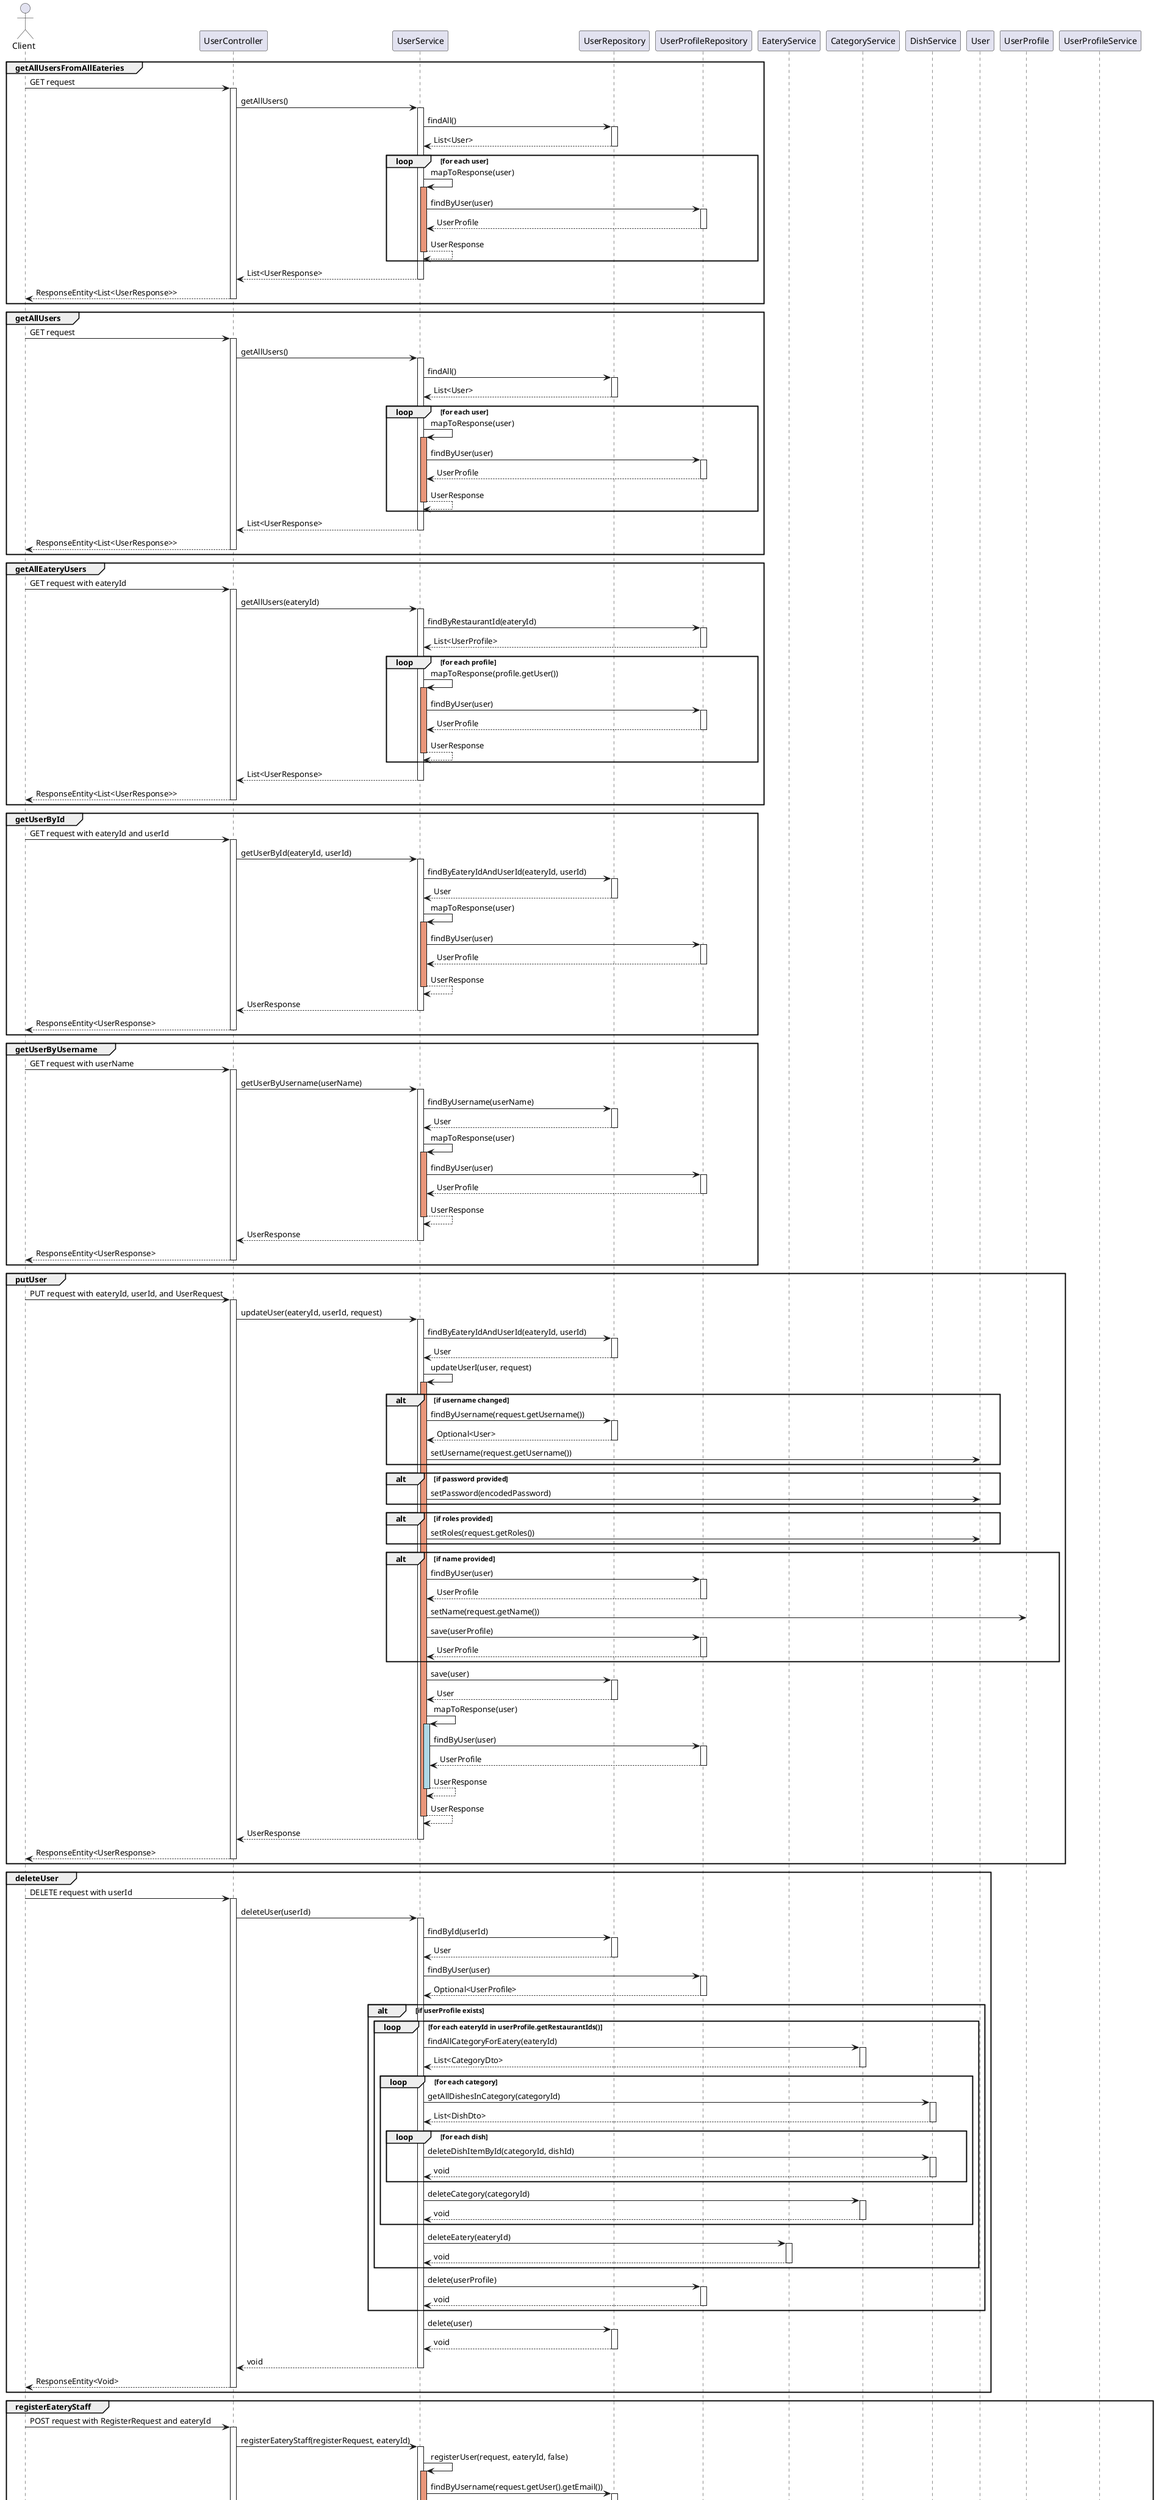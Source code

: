 @startuml UserController Sequence Diagram

actor Client
participant UserController
participant UserService
participant UserRepository
participant UserProfileRepository
participant EateryService
participant CategoryService
participant DishService

' Method 1: getAllUsersFromAllEateries
group getAllUsersFromAllEateries
    Client -> UserController: GET request
    activate UserController
    UserController -> UserService: getAllUsers()
    activate UserService
    UserService -> UserRepository: findAll()
    activate UserRepository
    UserRepository --> UserService: List<User>
    deactivate UserRepository
    
    loop for each user
        UserService -> UserService: mapToResponse(user)
        activate UserService #DarkSalmon
        UserService -> UserProfileRepository: findByUser(user)
        activate UserProfileRepository
        UserProfileRepository --> UserService: UserProfile
        deactivate UserProfileRepository
        UserService --> UserService: UserResponse
        deactivate UserService #DarkSalmon
    end
    
    UserService --> UserController: List<UserResponse>
    deactivate UserService
    UserController --> Client: ResponseEntity<List<UserResponse>>
    deactivate UserController
end

' Method 2: getAllUsers
group getAllUsers
    Client -> UserController: GET request
    activate UserController
    UserController -> UserService: getAllUsers()
    activate UserService
    UserService -> UserRepository: findAll()
    activate UserRepository
    UserRepository --> UserService: List<User>
    deactivate UserRepository
    
    loop for each user
        UserService -> UserService: mapToResponse(user)
        activate UserService #DarkSalmon
        UserService -> UserProfileRepository: findByUser(user)
        activate UserProfileRepository
        UserProfileRepository --> UserService: UserProfile
        deactivate UserProfileRepository
        UserService --> UserService: UserResponse
        deactivate UserService #DarkSalmon
    end
    
    UserService --> UserController: List<UserResponse>
    deactivate UserService
    UserController --> Client: ResponseEntity<List<UserResponse>>
    deactivate UserController
end

' Method 3: getAllEateryUsers
group getAllEateryUsers
    Client -> UserController: GET request with eateryId
    activate UserController
    UserController -> UserService: getAllUsers(eateryId)
    activate UserService
    UserService -> UserProfileRepository: findByRestaurantId(eateryId)
    activate UserProfileRepository
    UserProfileRepository --> UserService: List<UserProfile>
    deactivate UserProfileRepository
    
    loop for each profile
        UserService -> UserService: mapToResponse(profile.getUser())
        activate UserService #DarkSalmon
        UserService -> UserProfileRepository: findByUser(user)
        activate UserProfileRepository
        UserProfileRepository --> UserService: UserProfile
        deactivate UserProfileRepository
        UserService --> UserService: UserResponse
        deactivate UserService #DarkSalmon
    end
    
    UserService --> UserController: List<UserResponse>
    deactivate UserService
    UserController --> Client: ResponseEntity<List<UserResponse>>
    deactivate UserController
end

' Method 4: getUserById
group getUserById
    Client -> UserController: GET request with eateryId and userId
    activate UserController
    UserController -> UserService: getUserById(eateryId, userId)
    activate UserService
    UserService -> UserRepository: findByEateryIdAndUserId(eateryId, userId)
    activate UserRepository
    UserRepository --> UserService: User
    deactivate UserRepository
    
    UserService -> UserService: mapToResponse(user)
    activate UserService #DarkSalmon
    UserService -> UserProfileRepository: findByUser(user)
    activate UserProfileRepository
    UserProfileRepository --> UserService: UserProfile
    deactivate UserProfileRepository
    UserService --> UserService: UserResponse
    deactivate UserService #DarkSalmon
    
    UserService --> UserController: UserResponse
    deactivate UserService
    UserController --> Client: ResponseEntity<UserResponse>
    deactivate UserController
end

' Method 5: getUserByUsername
group getUserByUsername
    Client -> UserController: GET request with userName
    activate UserController
    UserController -> UserService: getUserByUsername(userName)
    activate UserService
    UserService -> UserRepository: findByUsername(userName)
    activate UserRepository
    UserRepository --> UserService: User
    deactivate UserRepository
    
    UserService -> UserService: mapToResponse(user)
    activate UserService #DarkSalmon
    UserService -> UserProfileRepository: findByUser(user)
    activate UserProfileRepository
    UserProfileRepository --> UserService: UserProfile
    deactivate UserProfileRepository
    UserService --> UserService: UserResponse
    deactivate UserService #DarkSalmon
    
    UserService --> UserController: UserResponse
    deactivate UserService
    UserController --> Client: ResponseEntity<UserResponse>
    deactivate UserController
end

' Method 6: putUser
group putUser
    Client -> UserController: PUT request with eateryId, userId, and UserRequest
    activate UserController
    UserController -> UserService: updateUser(eateryId, userId, request)
    activate UserService
    UserService -> UserRepository: findByEateryIdAndUserId(eateryId, userId)
    activate UserRepository
    UserRepository --> UserService: User
    deactivate UserRepository
    
    UserService -> UserService: updateUserI(user, request)
    activate UserService #DarkSalmon
    
    alt if username changed
        UserService -> UserRepository: findByUsername(request.getUsername())
        activate UserRepository
        UserRepository --> UserService: Optional<User>
        deactivate UserRepository
        UserService -> User: setUsername(request.getUsername())
    end
    
    alt if password provided
        UserService -> User: setPassword(encodedPassword)
    end
    
    alt if roles provided
        UserService -> User: setRoles(request.getRoles())
    end
    
    alt if name provided
        UserService -> UserProfileRepository: findByUser(user)
        activate UserProfileRepository
        UserProfileRepository --> UserService: UserProfile
        deactivate UserProfileRepository
        UserService -> UserProfile: setName(request.getName())
        UserService -> UserProfileRepository: save(userProfile)
        activate UserProfileRepository
        UserProfileRepository --> UserService: UserProfile
        deactivate UserProfileRepository
    end
    
    UserService -> UserRepository: save(user)
    activate UserRepository
    UserRepository --> UserService: User
    deactivate UserRepository
    
    UserService -> UserService: mapToResponse(user)
    activate UserService #LightBlue
    UserService -> UserProfileRepository: findByUser(user)
    activate UserProfileRepository
    UserProfileRepository --> UserService: UserProfile
    deactivate UserProfileRepository
    UserService --> UserService: UserResponse
    deactivate UserService #LightBlue
    
    UserService --> UserService: UserResponse
    deactivate UserService #DarkSalmon
    
    UserService --> UserController: UserResponse
    deactivate UserService
    UserController --> Client: ResponseEntity<UserResponse>
    deactivate UserController
end

' Method 7: deleteUser
group deleteUser
    Client -> UserController: DELETE request with userId
    activate UserController
    UserController -> UserService: deleteUser(userId)
    activate UserService
    UserService -> UserRepository: findById(userId)
    activate UserRepository
    UserRepository --> UserService: User
    deactivate UserRepository
    
    UserService -> UserProfileRepository: findByUser(user)
    activate UserProfileRepository
    UserProfileRepository --> UserService: Optional<UserProfile>
    deactivate UserProfileRepository
    
    alt if userProfile exists
        loop for each eateryId in userProfile.getRestaurantIds()
            UserService -> CategoryService: findAllCategoryForEatery(eateryId)
            activate CategoryService
            CategoryService --> UserService: List<CategoryDto>
            deactivate CategoryService
            
            loop for each category
                UserService -> DishService: getAllDishesInCategory(categoryId)
                activate DishService
                DishService --> UserService: List<DishDto>
                deactivate DishService
                
                loop for each dish
                    UserService -> DishService: deleteDishItemById(categoryId, dishId)
                    activate DishService
                    DishService --> UserService: void
                    deactivate DishService
                end
                
                UserService -> CategoryService: deleteCategory(categoryId)
                activate CategoryService
                CategoryService --> UserService: void
                deactivate CategoryService
            end
            
            UserService -> EateryService: deleteEatery(eateryId)
            activate EateryService
            EateryService --> UserService: void
            deactivate EateryService
        end
        
        UserService -> UserProfileRepository: delete(userProfile)
        activate UserProfileRepository
        UserProfileRepository --> UserService: void
        deactivate UserProfileRepository
    end
    
    UserService -> UserRepository: delete(user)
    activate UserRepository
    UserRepository --> UserService: void
    deactivate UserRepository
    
    UserService --> UserController: void
    deactivate UserService
    UserController --> Client: ResponseEntity<Void>
    deactivate UserController
end

' Method 8: registerEateryStaff
group registerEateryStaff
    Client -> UserController: POST request with RegisterRequest and eateryId
    activate UserController
    UserController -> UserService: registerEateryStaff(registerRequest, eateryId)
    activate UserService
    
    UserService -> UserService: registerUser(request, eateryId, false)
    activate UserService #DarkSalmon
    
    UserService -> UserRepository: findByUsername(request.getUser().getEmail())
    activate UserRepository
    UserRepository --> UserService: Optional<User>
    deactivate UserRepository
    
    UserService -> UserService: createUserEntity(username, password, roles)
    activate UserService #LightBlue
    UserService -> UserRepository: save(user)
    activate UserRepository
    UserRepository --> UserService: User
    deactivate UserRepository
    UserService --> UserService: User
    deactivate UserService #LightBlue
    
    UserService -> UserProfileService: createUserProfile(user, request.getUserProfileRequest())
    activate UserProfileService
    UserProfileService --> UserService: UserProfile
    deactivate UserProfileService
    
    alt if eateryId provided
        UserService -> UserProfileService: addRestaurantToProfile(userProfile, eateryId)
        activate UserProfileService
        UserProfileService --> UserService: void
        deactivate UserProfileService
    end
    
    UserService --> UserService: ResponseEntity<RegisterResponse>
    deactivate UserService #DarkSalmon
    
    UserService --> UserController: ResponseEntity<RegisterResponse>
    deactivate UserService
    UserController --> Client: ResponseEntity<?>
    deactivate UserController
end

' Method 9: deleteUserByName
group deleteUserByName
    Client -> UserController: POST request with id
    activate UserController
    UserController -> UserService: deleteUser(id)
    activate UserService
    
    UserService -> UserRepository: findByUsername(username)
    activate UserRepository
    UserRepository --> UserService: Optional<User>
    deactivate UserRepository
    
    alt if user exists
        UserService -> UserRepository: deleteUserByUsername(username)
        activate UserRepository
        UserRepository --> UserService: Optional<User>
        deactivate UserRepository
    end
    
    UserService --> UserController: GeneralResponse
    deactivate UserService
    UserController --> Client: ResponseEntity<GeneralResponse>
    deactivate UserController
end

@enduml